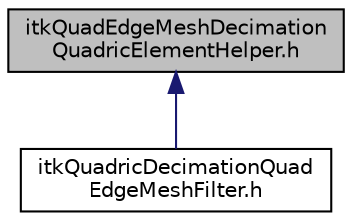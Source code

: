 digraph "itkQuadEdgeMeshDecimationQuadricElementHelper.h"
{
 // LATEX_PDF_SIZE
  edge [fontname="Helvetica",fontsize="10",labelfontname="Helvetica",labelfontsize="10"];
  node [fontname="Helvetica",fontsize="10",shape=record];
  Node1 [label="itkQuadEdgeMeshDecimation\lQuadricElementHelper.h",height=0.2,width=0.4,color="black", fillcolor="grey75", style="filled", fontcolor="black",tooltip=" "];
  Node1 -> Node2 [dir="back",color="midnightblue",fontsize="10",style="solid",fontname="Helvetica"];
  Node2 [label="itkQuadricDecimationQuad\lEdgeMeshFilter.h",height=0.2,width=0.4,color="black", fillcolor="white", style="filled",URL="$itkQuadricDecimationQuadEdgeMeshFilter_8h.html",tooltip=" "];
}
